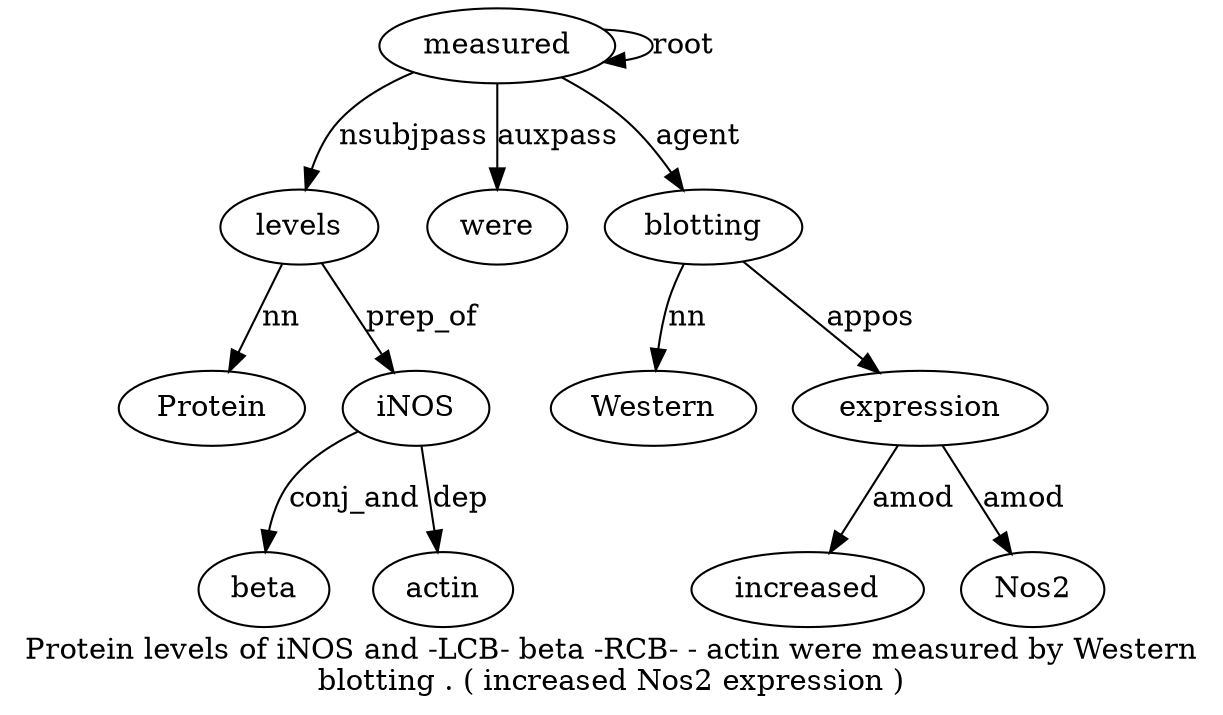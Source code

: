 digraph "Protein levels of iNOS and -LCB- beta -RCB- - actin were measured by Western blotting . ( increased Nos2 expression )" {
label="Protein levels of iNOS and -LCB- beta -RCB- - actin were measured by Western
blotting . ( increased Nos2 expression )";
levels2 [style=filled, fillcolor=white, label=levels];
Protein1 [style=filled, fillcolor=white, label=Protein];
levels2 -> Protein1  [label=nn];
measured12 [style=filled, fillcolor=white, label=measured];
measured12 -> levels2  [label=nsubjpass];
iNOS4 [style=filled, fillcolor=white, label=iNOS];
levels2 -> iNOS4  [label=prep_of];
beta7 [style=filled, fillcolor=white, label=beta];
iNOS4 -> beta7  [label=conj_and];
actin10 [style=filled, fillcolor=white, label=actin];
iNOS4 -> actin10  [label=dep];
were11 [style=filled, fillcolor=white, label=were];
measured12 -> were11  [label=auxpass];
measured12 -> measured12  [label=root];
blotting15 [style=filled, fillcolor=white, label=blotting];
Western14 [style=filled, fillcolor=white, label=Western];
blotting15 -> Western14  [label=nn];
measured12 -> blotting15  [label=agent];
expression20 [style=filled, fillcolor=white, label=expression];
increased18 [style=filled, fillcolor=white, label=increased];
expression20 -> increased18  [label=amod];
Nos219 [style=filled, fillcolor=white, label=Nos2];
expression20 -> Nos219  [label=amod];
blotting15 -> expression20  [label=appos];
}

